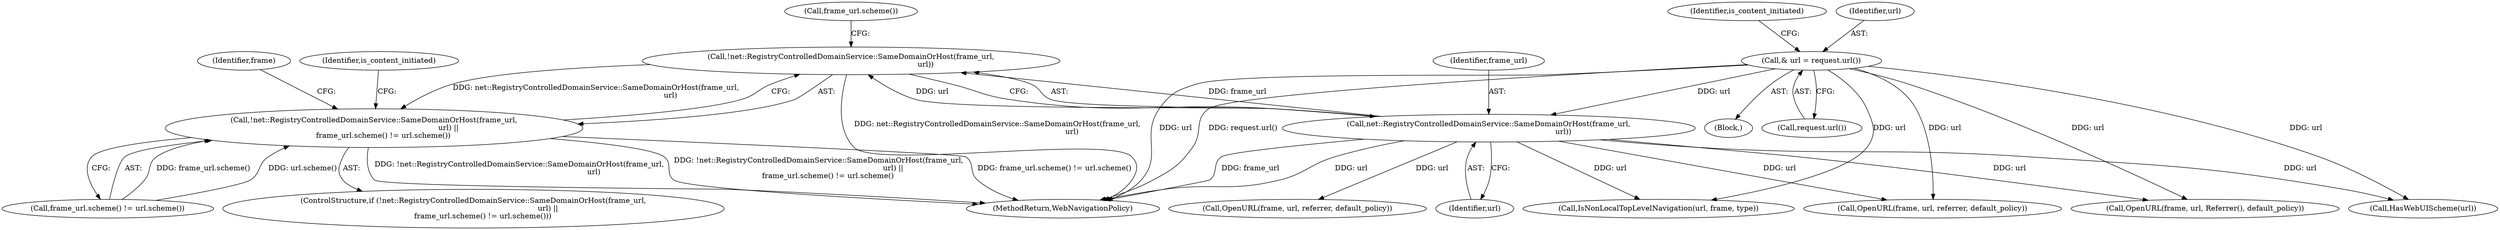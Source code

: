 digraph "0_Chrome_0a57375ad73780e61e1770a9d88b0529b0dbd33b@API" {
"1000193" [label="(Call,!net::RegistryControlledDomainService::SameDomainOrHost(frame_url,\n                                                                url))"];
"1000194" [label="(Call,net::RegistryControlledDomainService::SameDomainOrHost(frame_url,\n                                                                url))"];
"1000156" [label="(Call,& url = request.url())"];
"1000192" [label="(Call,!net::RegistryControlledDomainService::SameDomainOrHost(frame_url,\n                                                                url) ||\n        frame_url.scheme() != url.scheme())"];
"1000197" [label="(Call,frame_url.scheme() != url.scheme())"];
"1000198" [label="(Call,frame_url.scheme())"];
"1000196" [label="(Identifier,url)"];
"1000191" [label="(ControlStructure,if (!net::RegistryControlledDomainService::SameDomainOrHost(frame_url,\n                                                                url) ||\n        frame_url.scheme() != url.scheme()))"];
"1000194" [label="(Call,net::RegistryControlledDomainService::SameDomainOrHost(frame_url,\n                                                                url))"];
"1000386" [label="(Call,OpenURL(frame, url, Referrer(), default_policy))"];
"1000157" [label="(Identifier,url)"];
"1000113" [label="(Block,)"];
"1000161" [label="(Identifier,is_content_initiated)"];
"1000156" [label="(Call,& url = request.url())"];
"1000245" [label="(Call,OpenURL(frame, url, referrer, default_policy))"];
"1000202" [label="(Identifier,frame)"];
"1000282" [label="(Call,HasWebUIScheme(url))"];
"1000195" [label="(Identifier,frame_url)"];
"1000201" [label="(Call,OpenURL(frame, url, referrer, default_policy))"];
"1000192" [label="(Call,!net::RegistryControlledDomainService::SameDomainOrHost(frame_url,\n                                                                url) ||\n        frame_url.scheme() != url.scheme())"];
"1000218" [label="(Call,IsNonLocalTopLevelNavigation(url, frame, type))"];
"1000209" [label="(Identifier,is_content_initiated)"];
"1000395" [label="(MethodReturn,WebNavigationPolicy)"];
"1000158" [label="(Call,request.url())"];
"1000193" [label="(Call,!net::RegistryControlledDomainService::SameDomainOrHost(frame_url,\n                                                                url))"];
"1000193" -> "1000192"  [label="AST: "];
"1000193" -> "1000194"  [label="CFG: "];
"1000194" -> "1000193"  [label="AST: "];
"1000198" -> "1000193"  [label="CFG: "];
"1000192" -> "1000193"  [label="CFG: "];
"1000193" -> "1000395"  [label="DDG: net::RegistryControlledDomainService::SameDomainOrHost(frame_url,\n                                                                url)"];
"1000193" -> "1000192"  [label="DDG: net::RegistryControlledDomainService::SameDomainOrHost(frame_url,\n                                                                url)"];
"1000194" -> "1000193"  [label="DDG: frame_url"];
"1000194" -> "1000193"  [label="DDG: url"];
"1000194" -> "1000196"  [label="CFG: "];
"1000195" -> "1000194"  [label="AST: "];
"1000196" -> "1000194"  [label="AST: "];
"1000194" -> "1000395"  [label="DDG: frame_url"];
"1000194" -> "1000395"  [label="DDG: url"];
"1000156" -> "1000194"  [label="DDG: url"];
"1000194" -> "1000201"  [label="DDG: url"];
"1000194" -> "1000218"  [label="DDG: url"];
"1000194" -> "1000245"  [label="DDG: url"];
"1000194" -> "1000282"  [label="DDG: url"];
"1000194" -> "1000386"  [label="DDG: url"];
"1000156" -> "1000113"  [label="AST: "];
"1000156" -> "1000158"  [label="CFG: "];
"1000157" -> "1000156"  [label="AST: "];
"1000158" -> "1000156"  [label="AST: "];
"1000161" -> "1000156"  [label="CFG: "];
"1000156" -> "1000395"  [label="DDG: url"];
"1000156" -> "1000395"  [label="DDG: request.url()"];
"1000156" -> "1000218"  [label="DDG: url"];
"1000156" -> "1000245"  [label="DDG: url"];
"1000156" -> "1000282"  [label="DDG: url"];
"1000156" -> "1000386"  [label="DDG: url"];
"1000192" -> "1000191"  [label="AST: "];
"1000192" -> "1000197"  [label="CFG: "];
"1000197" -> "1000192"  [label="AST: "];
"1000202" -> "1000192"  [label="CFG: "];
"1000209" -> "1000192"  [label="CFG: "];
"1000192" -> "1000395"  [label="DDG: frame_url.scheme() != url.scheme()"];
"1000192" -> "1000395"  [label="DDG: !net::RegistryControlledDomainService::SameDomainOrHost(frame_url,\n                                                                url)"];
"1000192" -> "1000395"  [label="DDG: !net::RegistryControlledDomainService::SameDomainOrHost(frame_url,\n                                                                url) ||\n        frame_url.scheme() != url.scheme()"];
"1000197" -> "1000192"  [label="DDG: frame_url.scheme()"];
"1000197" -> "1000192"  [label="DDG: url.scheme()"];
}
